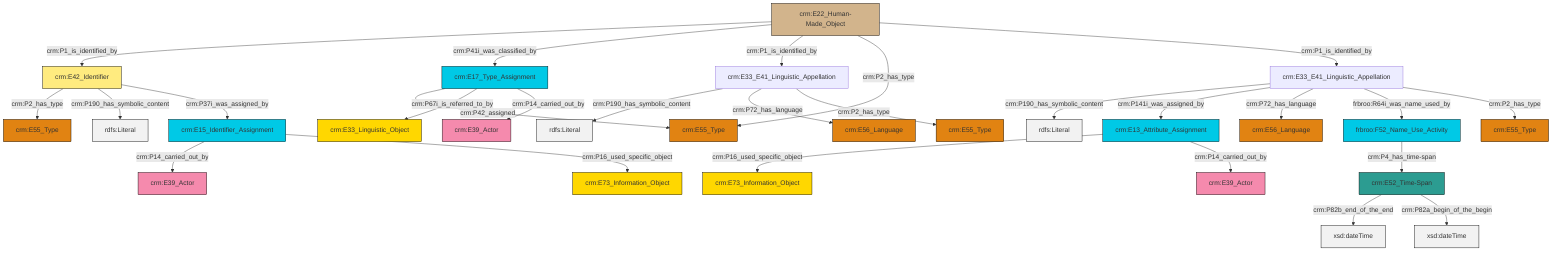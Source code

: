 graph TD
classDef Literal fill:#f2f2f2,stroke:#000000;
classDef CRM_Entity fill:#FFFFFF,stroke:#000000;
classDef Temporal_Entity fill:#00C9E6, stroke:#000000;
classDef Type fill:#E18312, stroke:#000000;
classDef Time-Span fill:#2C9C91, stroke:#000000;
classDef Appellation fill:#FFEB7F, stroke:#000000;
classDef Place fill:#008836, stroke:#000000;
classDef Persistent_Item fill:#B266B2, stroke:#000000;
classDef Conceptual_Object fill:#FFD700, stroke:#000000;
classDef Physical_Thing fill:#D2B48C, stroke:#000000;
classDef Actor fill:#f58aad, stroke:#000000;
classDef PC_Classes fill:#4ce600, stroke:#000000;
classDef Multi fill:#cccccc,stroke:#000000;

8["crm:E13_Attribute_Assignment"]:::Temporal_Entity -->|crm:P16_used_specific_object| 9["crm:E73_Information_Object"]:::Conceptual_Object
4["crm:E33_E41_Linguistic_Appellation"]:::Default -->|crm:P190_has_symbolic_content| 14[rdfs:Literal]:::Literal
15["crm:E52_Time-Span"]:::Time-Span -->|crm:P82b_end_of_the_end| 16[xsd:dateTime]:::Literal
22["crm:E42_Identifier"]:::Appellation -->|crm:P2_has_type| 23["crm:E55_Type"]:::Type
8["crm:E13_Attribute_Assignment"]:::Temporal_Entity -->|crm:P14_carried_out_by| 24["crm:E39_Actor"]:::Actor
25["crm:E15_Identifier_Assignment"]:::Temporal_Entity -->|crm:P14_carried_out_by| 17["crm:E39_Actor"]:::Actor
15["crm:E52_Time-Span"]:::Time-Span -->|crm:P82a_begin_of_the_begin| 27[xsd:dateTime]:::Literal
0["crm:E22_Human-Made_Object"]:::Physical_Thing -->|crm:P1_is_identified_by| 22["crm:E42_Identifier"]:::Appellation
10["crm:E17_Type_Assignment"]:::Temporal_Entity -->|crm:P42_assigned| 30["crm:E55_Type"]:::Type
31["crm:E33_E41_Linguistic_Appellation"]:::Default -->|crm:P190_has_symbolic_content| 32[rdfs:Literal]:::Literal
0["crm:E22_Human-Made_Object"]:::Physical_Thing -->|crm:P41i_was_classified_by| 10["crm:E17_Type_Assignment"]:::Temporal_Entity
22["crm:E42_Identifier"]:::Appellation -->|crm:P190_has_symbolic_content| 33[rdfs:Literal]:::Literal
22["crm:E42_Identifier"]:::Appellation -->|crm:P37i_was_assigned_by| 25["crm:E15_Identifier_Assignment"]:::Temporal_Entity
0["crm:E22_Human-Made_Object"]:::Physical_Thing -->|crm:P1_is_identified_by| 4["crm:E33_E41_Linguistic_Appellation"]:::Default
31["crm:E33_E41_Linguistic_Appellation"]:::Default -->|crm:P141i_was_assigned_by| 8["crm:E13_Attribute_Assignment"]:::Temporal_Entity
31["crm:E33_E41_Linguistic_Appellation"]:::Default -->|crm:P72_has_language| 39["crm:E56_Language"]:::Type
31["crm:E33_E41_Linguistic_Appellation"]:::Default -->|frbroo:R64i_was_name_used_by| 6["frbroo:F52_Name_Use_Activity"]:::Temporal_Entity
0["crm:E22_Human-Made_Object"]:::Physical_Thing -->|crm:P2_has_type| 30["crm:E55_Type"]:::Type
31["crm:E33_E41_Linguistic_Appellation"]:::Default -->|crm:P2_has_type| 19["crm:E55_Type"]:::Type
25["crm:E15_Identifier_Assignment"]:::Temporal_Entity -->|crm:P16_used_specific_object| 34["crm:E73_Information_Object"]:::Conceptual_Object
6["frbroo:F52_Name_Use_Activity"]:::Temporal_Entity -->|crm:P4_has_time-span| 15["crm:E52_Time-Span"]:::Time-Span
0["crm:E22_Human-Made_Object"]:::Physical_Thing -->|crm:P1_is_identified_by| 31["crm:E33_E41_Linguistic_Appellation"]:::Default
10["crm:E17_Type_Assignment"]:::Temporal_Entity -->|crm:P67i_is_referred_to_by| 36["crm:E33_Linguistic_Object"]:::Conceptual_Object
4["crm:E33_E41_Linguistic_Appellation"]:::Default -->|crm:P72_has_language| 28["crm:E56_Language"]:::Type
4["crm:E33_E41_Linguistic_Appellation"]:::Default -->|crm:P2_has_type| 2["crm:E55_Type"]:::Type
10["crm:E17_Type_Assignment"]:::Temporal_Entity -->|crm:P14_carried_out_by| 44["crm:E39_Actor"]:::Actor